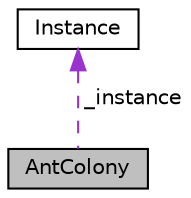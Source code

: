 digraph "AntColony"
{
  edge [fontname="Helvetica",fontsize="10",labelfontname="Helvetica",labelfontsize="10"];
  node [fontname="Helvetica",fontsize="10",shape=record];
  Node1 [label="AntColony",height=0.2,width=0.4,color="black", fillcolor="grey75", style="filled", fontcolor="black"];
  Node2 -> Node1 [dir="back",color="darkorchid3",fontsize="10",style="dashed",label=" _instance" ];
  Node2 [label="Instance",height=0.2,width=0.4,color="black", fillcolor="white", style="filled",URL="$classInstance.html",tooltip="manage an instance of the csp problem "];
}
